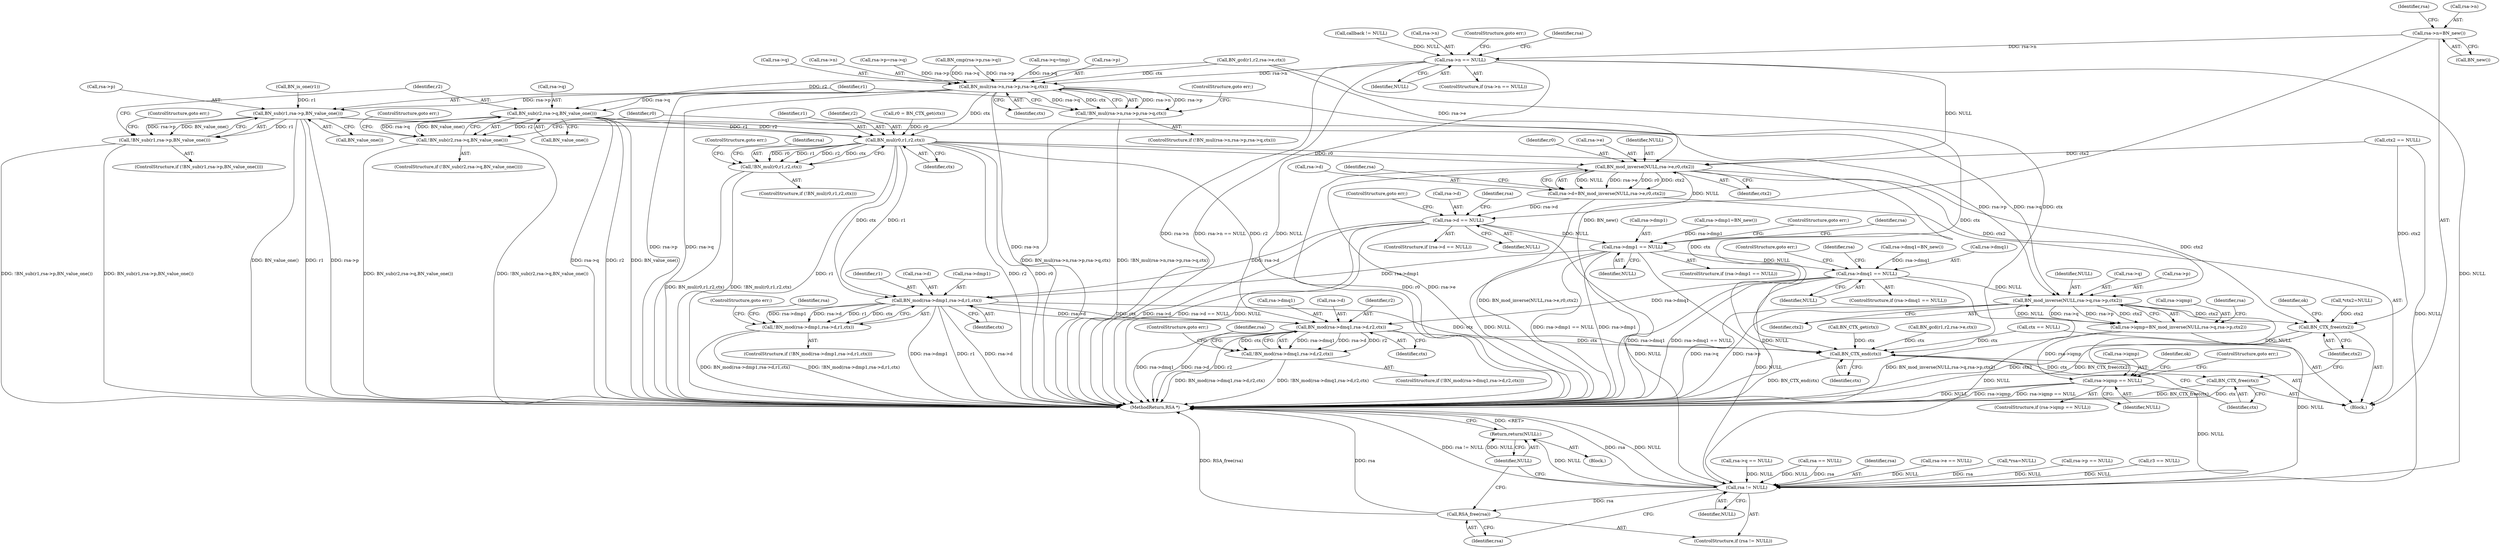 digraph "0_openssl_db82b8f9bd432a59aea8e1014694e15fc457c2bb@pointer" {
"1000424" [label="(Call,rsa->n=BN_new())"];
"1000430" [label="(Call,rsa->n == NULL)"];
"1000438" [label="(Call,BN_mul(rsa->n,rsa->p,rsa->q,ctx))"];
"1000437" [label="(Call,!BN_mul(rsa->n,rsa->p,rsa->q,ctx))"];
"1000452" [label="(Call,BN_sub(r1,rsa->p,BN_value_one()))"];
"1000451" [label="(Call,!BN_sub(r1,rsa->p,BN_value_one()))"];
"1000470" [label="(Call,BN_mul(r0,r1,r2,ctx))"];
"1000469" [label="(Call,!BN_mul(r0,r1,r2,ctx))"];
"1000480" [label="(Call,BN_mod_inverse(NULL,rsa->e,r0,ctx2))"];
"1000476" [label="(Call,rsa->d=BN_mod_inverse(NULL,rsa->e,r0,ctx2))"];
"1000488" [label="(Call,rsa->d == NULL)"];
"1000500" [label="(Call,rsa->dmp1 == NULL)"];
"1000508" [label="(Call,BN_mod(rsa->dmp1,rsa->d,r1,ctx))"];
"1000507" [label="(Call,!BN_mod(rsa->dmp1,rsa->d,r1,ctx))"];
"1000532" [label="(Call,BN_mod(rsa->dmq1,rsa->d,r2,ctx))"];
"1000531" [label="(Call,!BN_mod(rsa->dmq1,rsa->d,r2,ctx))"];
"1000578" [label="(Call,BN_CTX_end(ctx))"];
"1000580" [label="(Call,BN_CTX_free(ctx))"];
"1000524" [label="(Call,rsa->dmq1 == NULL)"];
"1000546" [label="(Call,BN_mod_inverse(NULL,rsa->q,rsa->p,ctx2))"];
"1000542" [label="(Call,rsa->iqmp=BN_mod_inverse(NULL,rsa->q,rsa->p,ctx2))"];
"1000556" [label="(Call,rsa->iqmp == NULL)"];
"1000589" [label="(Call,rsa != NULL)"];
"1000592" [label="(Call,RSA_free(rsa))"];
"1000594" [label="(Return,return(NULL);)"];
"1000582" [label="(Call,BN_CTX_free(ctx2))"];
"1000461" [label="(Call,BN_sub(r2,rsa->q,BN_value_one()))"];
"1000460" [label="(Call,!BN_sub(r2,rsa->q,BN_value_one()))"];
"1000530" [label="(ControlStructure,if (!BN_mod(rsa->dmq1,rsa->d,r2,ctx)))"];
"1000457" [label="(Call,BN_value_one())"];
"1000487" [label="(ControlStructure,if (rsa->d == NULL))"];
"1000389" [label="(Call,callback != NULL)"];
"1000481" [label="(Identifier,NULL)"];
"1000586" [label="(Identifier,ok)"];
"1000336" [label="(Call,rsa->q == NULL)"];
"1000119" [label="(Block,)"];
"1000520" [label="(Identifier,rsa)"];
"1000454" [label="(Call,rsa->p)"];
"1000581" [label="(Identifier,ctx)"];
"1000436" [label="(ControlStructure,if (!BN_mul(rsa->n,rsa->p,rsa->q,ctx)))"];
"1000216" [label="(Call,rsa == NULL)"];
"1000466" [label="(Call,BN_value_one())"];
"1000524" [label="(Call,rsa->dmq1 == NULL)"];
"1000533" [label="(Call,rsa->dmq1)"];
"1000556" [label="(Call,rsa->iqmp == NULL)"];
"1000578" [label="(Call,BN_CTX_end(ctx))"];
"1000431" [label="(Call,rsa->n)"];
"1000435" [label="(ControlStructure,goto err;)"];
"1000453" [label="(Identifier,r1)"];
"1000448" [label="(Identifier,ctx)"];
"1000588" [label="(ControlStructure,if (rsa != NULL))"];
"1000469" [label="(Call,!BN_mul(r0,r1,r2,ctx))"];
"1000582" [label="(Call,BN_CTX_free(ctx2))"];
"1000485" [label="(Identifier,r0)"];
"1000458" [label="(ControlStructure,goto err;)"];
"1000551" [label="(Call,rsa->p)"];
"1000493" [label="(ControlStructure,goto err;)"];
"1000501" [label="(Call,rsa->dmp1)"];
"1000489" [label="(Call,rsa->d)"];
"1000179" [label="(Call,r0 = BN_CTX_get(ctx))"];
"1000590" [label="(Identifier,rsa)"];
"1000460" [label="(Call,!BN_sub(r2,rsa->q,BN_value_one()))"];
"1000193" [label="(Call,BN_CTX_get(ctx))"];
"1000529" [label="(ControlStructure,goto err;)"];
"1000500" [label="(Call,rsa->dmp1 == NULL)"];
"1000534" [label="(Identifier,rsa)"];
"1000432" [label="(Identifier,rsa)"];
"1000477" [label="(Call,rsa->d)"];
"1000554" [label="(Identifier,ctx2)"];
"1000451" [label="(Call,!BN_sub(r1,rsa->p,BN_value_one()))"];
"1000518" [label="(Call,rsa->dmq1=BN_new())"];
"1000467" [label="(ControlStructure,goto err;)"];
"1000515" [label="(Identifier,r1)"];
"1000398" [label="(Call,BN_cmp(rsa->p,rsa->q))"];
"1000544" [label="(Identifier,rsa)"];
"1000288" [label="(Call,BN_gcd(r1,r2,rsa->e,ctx))"];
"1000589" [label="(Call,rsa != NULL)"];
"1000480" [label="(Call,BN_mod_inverse(NULL,rsa->e,r0,ctx2))"];
"1000450" [label="(ControlStructure,if (!BN_sub(r1,rsa->p,BN_value_one())))"];
"1000173" [label="(Call,ctx2 == NULL)"];
"1000226" [label="(Call,rsa->e == NULL)"];
"1000536" [label="(Call,rsa->d)"];
"1000471" [label="(Identifier,r0)"];
"1000499" [label="(ControlStructure,if (rsa->dmp1 == NULL))"];
"1000528" [label="(Identifier,NULL)"];
"1000486" [label="(Identifier,ctx2)"];
"1000507" [label="(Call,!BN_mod(rsa->dmp1,rsa->d,r1,ctx))"];
"1000547" [label="(Identifier,NULL)"];
"1000472" [label="(Identifier,r1)"];
"1000428" [label="(Call,BN_new())"];
"1000121" [label="(Call,*rsa=NULL)"];
"1000476" [label="(Call,rsa->d=BN_mod_inverse(NULL,rsa->e,r0,ctx2))"];
"1000445" [label="(Call,rsa->q)"];
"1000439" [label="(Call,rsa->n)"];
"1000353" [label="(Call,BN_gcd(r1,r2,rsa->e,ctx))"];
"1000440" [label="(Identifier,rsa)"];
"1000512" [label="(Call,rsa->d)"];
"1000271" [label="(Call,rsa->p == NULL)"];
"1000473" [label="(Identifier,r2)"];
"1000494" [label="(Call,rsa->dmp1=BN_new())"];
"1000594" [label="(Return,return(NULL);)"];
"1000158" [label="(Call,*ctx2=NULL)"];
"1000165" [label="(Call,ctx == NULL)"];
"1000463" [label="(Call,rsa->q)"];
"1000468" [label="(ControlStructure,if (!BN_mul(r0,r1,r2,ctx)))"];
"1000599" [label="(MethodReturn,RSA *)"];
"1000412" [label="(Call,rsa->p=rsa->q)"];
"1000580" [label="(Call,BN_CTX_free(ctx))"];
"1000591" [label="(Identifier,NULL)"];
"1000419" [label="(Call,rsa->q=tmp)"];
"1000558" [label="(Identifier,rsa)"];
"1000363" [label="(Call,BN_is_one(r1))"];
"1000504" [label="(Identifier,NULL)"];
"1000434" [label="(Identifier,NULL)"];
"1000540" [label="(Identifier,ctx)"];
"1000525" [label="(Call,rsa->dmq1)"];
"1000595" [label="(Identifier,NULL)"];
"1000539" [label="(Identifier,r2)"];
"1000517" [label="(ControlStructure,goto err;)"];
"1000470" [label="(Call,BN_mul(r0,r1,r2,ctx))"];
"1000475" [label="(ControlStructure,goto err;)"];
"1000474" [label="(Identifier,ctx)"];
"1000560" [label="(Identifier,NULL)"];
"1000430" [label="(Call,rsa->n == NULL)"];
"1000506" [label="(ControlStructure,if (!BN_mod(rsa->dmp1,rsa->d,r1,ctx)))"];
"1000592" [label="(Call,RSA_free(rsa))"];
"1000425" [label="(Call,rsa->n)"];
"1000492" [label="(Identifier,NULL)"];
"1000452" [label="(Call,BN_sub(r1,rsa->p,BN_value_one()))"];
"1000561" [label="(ControlStructure,goto err;)"];
"1000459" [label="(ControlStructure,if (!BN_sub(r2,rsa->q,BN_value_one())))"];
"1000557" [label="(Call,rsa->iqmp)"];
"1000505" [label="(ControlStructure,goto err;)"];
"1000543" [label="(Call,rsa->iqmp)"];
"1000424" [label="(Call,rsa->n=BN_new())"];
"1000438" [label="(Call,BN_mul(rsa->n,rsa->p,rsa->q,ctx))"];
"1000478" [label="(Identifier,rsa)"];
"1000482" [label="(Call,rsa->e)"];
"1000510" [label="(Identifier,rsa)"];
"1000516" [label="(Identifier,ctx)"];
"1000509" [label="(Call,rsa->dmp1)"];
"1000563" [label="(Identifier,ok)"];
"1000531" [label="(Call,!BN_mod(rsa->dmq1,rsa->d,r2,ctx))"];
"1000532" [label="(Call,BN_mod(rsa->dmq1,rsa->d,r2,ctx))"];
"1000546" [label="(Call,BN_mod_inverse(NULL,rsa->q,rsa->p,ctx2))"];
"1000462" [label="(Identifier,r2)"];
"1000437" [label="(Call,!BN_mul(rsa->n,rsa->p,rsa->q,ctx))"];
"1000488" [label="(Call,rsa->d == NULL)"];
"1000461" [label="(Call,BN_sub(r2,rsa->q,BN_value_one()))"];
"1000548" [label="(Call,rsa->q)"];
"1000541" [label="(ControlStructure,goto err;)"];
"1000583" [label="(Identifier,ctx2)"];
"1000593" [label="(Identifier,rsa)"];
"1000442" [label="(Call,rsa->p)"];
"1000496" [label="(Identifier,rsa)"];
"1000542" [label="(Call,rsa->iqmp=BN_mod_inverse(NULL,rsa->q,rsa->p,ctx2))"];
"1000587" [label="(Block,)"];
"1000429" [label="(ControlStructure,if (rsa->n == NULL))"];
"1000579" [label="(Identifier,ctx)"];
"1000555" [label="(ControlStructure,if (rsa->iqmp == NULL))"];
"1000490" [label="(Identifier,rsa)"];
"1000523" [label="(ControlStructure,if (rsa->dmq1 == NULL))"];
"1000196" [label="(Call,r3 == NULL)"];
"1000449" [label="(ControlStructure,goto err;)"];
"1000508" [label="(Call,BN_mod(rsa->dmp1,rsa->d,r1,ctx))"];
"1000424" -> "1000119"  [label="AST: "];
"1000424" -> "1000428"  [label="CFG: "];
"1000425" -> "1000424"  [label="AST: "];
"1000428" -> "1000424"  [label="AST: "];
"1000432" -> "1000424"  [label="CFG: "];
"1000424" -> "1000599"  [label="DDG: BN_new()"];
"1000424" -> "1000430"  [label="DDG: rsa->n"];
"1000430" -> "1000429"  [label="AST: "];
"1000430" -> "1000434"  [label="CFG: "];
"1000431" -> "1000430"  [label="AST: "];
"1000434" -> "1000430"  [label="AST: "];
"1000435" -> "1000430"  [label="CFG: "];
"1000440" -> "1000430"  [label="CFG: "];
"1000430" -> "1000599"  [label="DDG: NULL"];
"1000430" -> "1000599"  [label="DDG: rsa->n"];
"1000430" -> "1000599"  [label="DDG: rsa->n == NULL"];
"1000389" -> "1000430"  [label="DDG: NULL"];
"1000430" -> "1000438"  [label="DDG: rsa->n"];
"1000430" -> "1000480"  [label="DDG: NULL"];
"1000430" -> "1000589"  [label="DDG: NULL"];
"1000438" -> "1000437"  [label="AST: "];
"1000438" -> "1000448"  [label="CFG: "];
"1000439" -> "1000438"  [label="AST: "];
"1000442" -> "1000438"  [label="AST: "];
"1000445" -> "1000438"  [label="AST: "];
"1000448" -> "1000438"  [label="AST: "];
"1000437" -> "1000438"  [label="CFG: "];
"1000438" -> "1000599"  [label="DDG: rsa->p"];
"1000438" -> "1000599"  [label="DDG: rsa->q"];
"1000438" -> "1000599"  [label="DDG: rsa->n"];
"1000438" -> "1000437"  [label="DDG: rsa->n"];
"1000438" -> "1000437"  [label="DDG: rsa->p"];
"1000438" -> "1000437"  [label="DDG: rsa->q"];
"1000438" -> "1000437"  [label="DDG: ctx"];
"1000412" -> "1000438"  [label="DDG: rsa->p"];
"1000398" -> "1000438"  [label="DDG: rsa->p"];
"1000398" -> "1000438"  [label="DDG: rsa->q"];
"1000419" -> "1000438"  [label="DDG: rsa->q"];
"1000353" -> "1000438"  [label="DDG: ctx"];
"1000438" -> "1000452"  [label="DDG: rsa->p"];
"1000438" -> "1000461"  [label="DDG: rsa->q"];
"1000438" -> "1000470"  [label="DDG: ctx"];
"1000438" -> "1000578"  [label="DDG: ctx"];
"1000437" -> "1000436"  [label="AST: "];
"1000449" -> "1000437"  [label="CFG: "];
"1000453" -> "1000437"  [label="CFG: "];
"1000437" -> "1000599"  [label="DDG: !BN_mul(rsa->n,rsa->p,rsa->q,ctx)"];
"1000437" -> "1000599"  [label="DDG: BN_mul(rsa->n,rsa->p,rsa->q,ctx)"];
"1000452" -> "1000451"  [label="AST: "];
"1000452" -> "1000457"  [label="CFG: "];
"1000453" -> "1000452"  [label="AST: "];
"1000454" -> "1000452"  [label="AST: "];
"1000457" -> "1000452"  [label="AST: "];
"1000451" -> "1000452"  [label="CFG: "];
"1000452" -> "1000599"  [label="DDG: BN_value_one()"];
"1000452" -> "1000599"  [label="DDG: r1"];
"1000452" -> "1000599"  [label="DDG: rsa->p"];
"1000452" -> "1000451"  [label="DDG: r1"];
"1000452" -> "1000451"  [label="DDG: rsa->p"];
"1000452" -> "1000451"  [label="DDG: BN_value_one()"];
"1000363" -> "1000452"  [label="DDG: r1"];
"1000452" -> "1000470"  [label="DDG: r1"];
"1000452" -> "1000546"  [label="DDG: rsa->p"];
"1000451" -> "1000450"  [label="AST: "];
"1000458" -> "1000451"  [label="CFG: "];
"1000462" -> "1000451"  [label="CFG: "];
"1000451" -> "1000599"  [label="DDG: BN_sub(r1,rsa->p,BN_value_one())"];
"1000451" -> "1000599"  [label="DDG: !BN_sub(r1,rsa->p,BN_value_one())"];
"1000470" -> "1000469"  [label="AST: "];
"1000470" -> "1000474"  [label="CFG: "];
"1000471" -> "1000470"  [label="AST: "];
"1000472" -> "1000470"  [label="AST: "];
"1000473" -> "1000470"  [label="AST: "];
"1000474" -> "1000470"  [label="AST: "];
"1000469" -> "1000470"  [label="CFG: "];
"1000470" -> "1000599"  [label="DDG: r1"];
"1000470" -> "1000599"  [label="DDG: r2"];
"1000470" -> "1000599"  [label="DDG: r0"];
"1000470" -> "1000469"  [label="DDG: r0"];
"1000470" -> "1000469"  [label="DDG: r1"];
"1000470" -> "1000469"  [label="DDG: r2"];
"1000470" -> "1000469"  [label="DDG: ctx"];
"1000179" -> "1000470"  [label="DDG: r0"];
"1000461" -> "1000470"  [label="DDG: r2"];
"1000470" -> "1000480"  [label="DDG: r0"];
"1000470" -> "1000508"  [label="DDG: r1"];
"1000470" -> "1000508"  [label="DDG: ctx"];
"1000470" -> "1000532"  [label="DDG: r2"];
"1000470" -> "1000578"  [label="DDG: ctx"];
"1000469" -> "1000468"  [label="AST: "];
"1000475" -> "1000469"  [label="CFG: "];
"1000478" -> "1000469"  [label="CFG: "];
"1000469" -> "1000599"  [label="DDG: !BN_mul(r0,r1,r2,ctx)"];
"1000469" -> "1000599"  [label="DDG: BN_mul(r0,r1,r2,ctx)"];
"1000480" -> "1000476"  [label="AST: "];
"1000480" -> "1000486"  [label="CFG: "];
"1000481" -> "1000480"  [label="AST: "];
"1000482" -> "1000480"  [label="AST: "];
"1000485" -> "1000480"  [label="AST: "];
"1000486" -> "1000480"  [label="AST: "];
"1000476" -> "1000480"  [label="CFG: "];
"1000480" -> "1000599"  [label="DDG: r0"];
"1000480" -> "1000599"  [label="DDG: rsa->e"];
"1000480" -> "1000476"  [label="DDG: NULL"];
"1000480" -> "1000476"  [label="DDG: rsa->e"];
"1000480" -> "1000476"  [label="DDG: r0"];
"1000480" -> "1000476"  [label="DDG: ctx2"];
"1000353" -> "1000480"  [label="DDG: rsa->e"];
"1000173" -> "1000480"  [label="DDG: ctx2"];
"1000480" -> "1000488"  [label="DDG: NULL"];
"1000480" -> "1000546"  [label="DDG: ctx2"];
"1000480" -> "1000582"  [label="DDG: ctx2"];
"1000476" -> "1000119"  [label="AST: "];
"1000477" -> "1000476"  [label="AST: "];
"1000490" -> "1000476"  [label="CFG: "];
"1000476" -> "1000599"  [label="DDG: BN_mod_inverse(NULL,rsa->e,r0,ctx2)"];
"1000476" -> "1000488"  [label="DDG: rsa->d"];
"1000488" -> "1000487"  [label="AST: "];
"1000488" -> "1000492"  [label="CFG: "];
"1000489" -> "1000488"  [label="AST: "];
"1000492" -> "1000488"  [label="AST: "];
"1000493" -> "1000488"  [label="CFG: "];
"1000496" -> "1000488"  [label="CFG: "];
"1000488" -> "1000599"  [label="DDG: rsa->d"];
"1000488" -> "1000599"  [label="DDG: rsa->d == NULL"];
"1000488" -> "1000599"  [label="DDG: NULL"];
"1000488" -> "1000500"  [label="DDG: NULL"];
"1000488" -> "1000508"  [label="DDG: rsa->d"];
"1000488" -> "1000589"  [label="DDG: NULL"];
"1000500" -> "1000499"  [label="AST: "];
"1000500" -> "1000504"  [label="CFG: "];
"1000501" -> "1000500"  [label="AST: "];
"1000504" -> "1000500"  [label="AST: "];
"1000505" -> "1000500"  [label="CFG: "];
"1000510" -> "1000500"  [label="CFG: "];
"1000500" -> "1000599"  [label="DDG: rsa->dmp1 == NULL"];
"1000500" -> "1000599"  [label="DDG: rsa->dmp1"];
"1000500" -> "1000599"  [label="DDG: NULL"];
"1000494" -> "1000500"  [label="DDG: rsa->dmp1"];
"1000500" -> "1000508"  [label="DDG: rsa->dmp1"];
"1000500" -> "1000524"  [label="DDG: NULL"];
"1000500" -> "1000589"  [label="DDG: NULL"];
"1000508" -> "1000507"  [label="AST: "];
"1000508" -> "1000516"  [label="CFG: "];
"1000509" -> "1000508"  [label="AST: "];
"1000512" -> "1000508"  [label="AST: "];
"1000515" -> "1000508"  [label="AST: "];
"1000516" -> "1000508"  [label="AST: "];
"1000507" -> "1000508"  [label="CFG: "];
"1000508" -> "1000599"  [label="DDG: rsa->dmp1"];
"1000508" -> "1000599"  [label="DDG: r1"];
"1000508" -> "1000599"  [label="DDG: rsa->d"];
"1000508" -> "1000507"  [label="DDG: rsa->dmp1"];
"1000508" -> "1000507"  [label="DDG: rsa->d"];
"1000508" -> "1000507"  [label="DDG: r1"];
"1000508" -> "1000507"  [label="DDG: ctx"];
"1000508" -> "1000532"  [label="DDG: rsa->d"];
"1000508" -> "1000532"  [label="DDG: ctx"];
"1000508" -> "1000578"  [label="DDG: ctx"];
"1000507" -> "1000506"  [label="AST: "];
"1000517" -> "1000507"  [label="CFG: "];
"1000520" -> "1000507"  [label="CFG: "];
"1000507" -> "1000599"  [label="DDG: !BN_mod(rsa->dmp1,rsa->d,r1,ctx)"];
"1000507" -> "1000599"  [label="DDG: BN_mod(rsa->dmp1,rsa->d,r1,ctx)"];
"1000532" -> "1000531"  [label="AST: "];
"1000532" -> "1000540"  [label="CFG: "];
"1000533" -> "1000532"  [label="AST: "];
"1000536" -> "1000532"  [label="AST: "];
"1000539" -> "1000532"  [label="AST: "];
"1000540" -> "1000532"  [label="AST: "];
"1000531" -> "1000532"  [label="CFG: "];
"1000532" -> "1000599"  [label="DDG: rsa->dmq1"];
"1000532" -> "1000599"  [label="DDG: rsa->d"];
"1000532" -> "1000599"  [label="DDG: r2"];
"1000532" -> "1000531"  [label="DDG: rsa->dmq1"];
"1000532" -> "1000531"  [label="DDG: rsa->d"];
"1000532" -> "1000531"  [label="DDG: r2"];
"1000532" -> "1000531"  [label="DDG: ctx"];
"1000524" -> "1000532"  [label="DDG: rsa->dmq1"];
"1000532" -> "1000578"  [label="DDG: ctx"];
"1000531" -> "1000530"  [label="AST: "];
"1000541" -> "1000531"  [label="CFG: "];
"1000544" -> "1000531"  [label="CFG: "];
"1000531" -> "1000599"  [label="DDG: !BN_mod(rsa->dmq1,rsa->d,r2,ctx)"];
"1000531" -> "1000599"  [label="DDG: BN_mod(rsa->dmq1,rsa->d,r2,ctx)"];
"1000578" -> "1000119"  [label="AST: "];
"1000578" -> "1000579"  [label="CFG: "];
"1000579" -> "1000578"  [label="AST: "];
"1000581" -> "1000578"  [label="CFG: "];
"1000578" -> "1000599"  [label="DDG: BN_CTX_end(ctx)"];
"1000193" -> "1000578"  [label="DDG: ctx"];
"1000288" -> "1000578"  [label="DDG: ctx"];
"1000165" -> "1000578"  [label="DDG: ctx"];
"1000353" -> "1000578"  [label="DDG: ctx"];
"1000578" -> "1000580"  [label="DDG: ctx"];
"1000580" -> "1000119"  [label="AST: "];
"1000580" -> "1000581"  [label="CFG: "];
"1000581" -> "1000580"  [label="AST: "];
"1000583" -> "1000580"  [label="CFG: "];
"1000580" -> "1000599"  [label="DDG: BN_CTX_free(ctx)"];
"1000580" -> "1000599"  [label="DDG: ctx"];
"1000524" -> "1000523"  [label="AST: "];
"1000524" -> "1000528"  [label="CFG: "];
"1000525" -> "1000524"  [label="AST: "];
"1000528" -> "1000524"  [label="AST: "];
"1000529" -> "1000524"  [label="CFG: "];
"1000534" -> "1000524"  [label="CFG: "];
"1000524" -> "1000599"  [label="DDG: rsa->dmq1"];
"1000524" -> "1000599"  [label="DDG: rsa->dmq1 == NULL"];
"1000524" -> "1000599"  [label="DDG: NULL"];
"1000518" -> "1000524"  [label="DDG: rsa->dmq1"];
"1000524" -> "1000546"  [label="DDG: NULL"];
"1000524" -> "1000589"  [label="DDG: NULL"];
"1000546" -> "1000542"  [label="AST: "];
"1000546" -> "1000554"  [label="CFG: "];
"1000547" -> "1000546"  [label="AST: "];
"1000548" -> "1000546"  [label="AST: "];
"1000551" -> "1000546"  [label="AST: "];
"1000554" -> "1000546"  [label="AST: "];
"1000542" -> "1000546"  [label="CFG: "];
"1000546" -> "1000599"  [label="DDG: rsa->q"];
"1000546" -> "1000599"  [label="DDG: rsa->p"];
"1000546" -> "1000542"  [label="DDG: NULL"];
"1000546" -> "1000542"  [label="DDG: rsa->q"];
"1000546" -> "1000542"  [label="DDG: rsa->p"];
"1000546" -> "1000542"  [label="DDG: ctx2"];
"1000461" -> "1000546"  [label="DDG: rsa->q"];
"1000546" -> "1000556"  [label="DDG: NULL"];
"1000546" -> "1000582"  [label="DDG: ctx2"];
"1000542" -> "1000119"  [label="AST: "];
"1000543" -> "1000542"  [label="AST: "];
"1000558" -> "1000542"  [label="CFG: "];
"1000542" -> "1000599"  [label="DDG: BN_mod_inverse(NULL,rsa->q,rsa->p,ctx2)"];
"1000542" -> "1000556"  [label="DDG: rsa->iqmp"];
"1000556" -> "1000555"  [label="AST: "];
"1000556" -> "1000560"  [label="CFG: "];
"1000557" -> "1000556"  [label="AST: "];
"1000560" -> "1000556"  [label="AST: "];
"1000561" -> "1000556"  [label="CFG: "];
"1000563" -> "1000556"  [label="CFG: "];
"1000556" -> "1000599"  [label="DDG: NULL"];
"1000556" -> "1000599"  [label="DDG: rsa->iqmp"];
"1000556" -> "1000599"  [label="DDG: rsa->iqmp == NULL"];
"1000556" -> "1000589"  [label="DDG: NULL"];
"1000589" -> "1000588"  [label="AST: "];
"1000589" -> "1000591"  [label="CFG: "];
"1000590" -> "1000589"  [label="AST: "];
"1000591" -> "1000589"  [label="AST: "];
"1000593" -> "1000589"  [label="CFG: "];
"1000595" -> "1000589"  [label="CFG: "];
"1000589" -> "1000599"  [label="DDG: rsa != NULL"];
"1000589" -> "1000599"  [label="DDG: rsa"];
"1000589" -> "1000599"  [label="DDG: NULL"];
"1000216" -> "1000589"  [label="DDG: rsa"];
"1000216" -> "1000589"  [label="DDG: NULL"];
"1000121" -> "1000589"  [label="DDG: rsa"];
"1000271" -> "1000589"  [label="DDG: NULL"];
"1000165" -> "1000589"  [label="DDG: NULL"];
"1000336" -> "1000589"  [label="DDG: NULL"];
"1000226" -> "1000589"  [label="DDG: NULL"];
"1000173" -> "1000589"  [label="DDG: NULL"];
"1000196" -> "1000589"  [label="DDG: NULL"];
"1000589" -> "1000592"  [label="DDG: rsa"];
"1000589" -> "1000594"  [label="DDG: NULL"];
"1000592" -> "1000588"  [label="AST: "];
"1000592" -> "1000593"  [label="CFG: "];
"1000593" -> "1000592"  [label="AST: "];
"1000595" -> "1000592"  [label="CFG: "];
"1000592" -> "1000599"  [label="DDG: RSA_free(rsa)"];
"1000592" -> "1000599"  [label="DDG: rsa"];
"1000594" -> "1000587"  [label="AST: "];
"1000594" -> "1000595"  [label="CFG: "];
"1000595" -> "1000594"  [label="AST: "];
"1000599" -> "1000594"  [label="CFG: "];
"1000594" -> "1000599"  [label="DDG: <RET>"];
"1000595" -> "1000594"  [label="DDG: NULL"];
"1000582" -> "1000119"  [label="AST: "];
"1000582" -> "1000583"  [label="CFG: "];
"1000583" -> "1000582"  [label="AST: "];
"1000586" -> "1000582"  [label="CFG: "];
"1000582" -> "1000599"  [label="DDG: ctx2"];
"1000582" -> "1000599"  [label="DDG: BN_CTX_free(ctx2)"];
"1000158" -> "1000582"  [label="DDG: ctx2"];
"1000173" -> "1000582"  [label="DDG: ctx2"];
"1000461" -> "1000460"  [label="AST: "];
"1000461" -> "1000466"  [label="CFG: "];
"1000462" -> "1000461"  [label="AST: "];
"1000463" -> "1000461"  [label="AST: "];
"1000466" -> "1000461"  [label="AST: "];
"1000460" -> "1000461"  [label="CFG: "];
"1000461" -> "1000599"  [label="DDG: rsa->q"];
"1000461" -> "1000599"  [label="DDG: r2"];
"1000461" -> "1000599"  [label="DDG: BN_value_one()"];
"1000461" -> "1000460"  [label="DDG: r2"];
"1000461" -> "1000460"  [label="DDG: rsa->q"];
"1000461" -> "1000460"  [label="DDG: BN_value_one()"];
"1000353" -> "1000461"  [label="DDG: r2"];
"1000460" -> "1000459"  [label="AST: "];
"1000467" -> "1000460"  [label="CFG: "];
"1000471" -> "1000460"  [label="CFG: "];
"1000460" -> "1000599"  [label="DDG: BN_sub(r2,rsa->q,BN_value_one())"];
"1000460" -> "1000599"  [label="DDG: !BN_sub(r2,rsa->q,BN_value_one())"];
}
